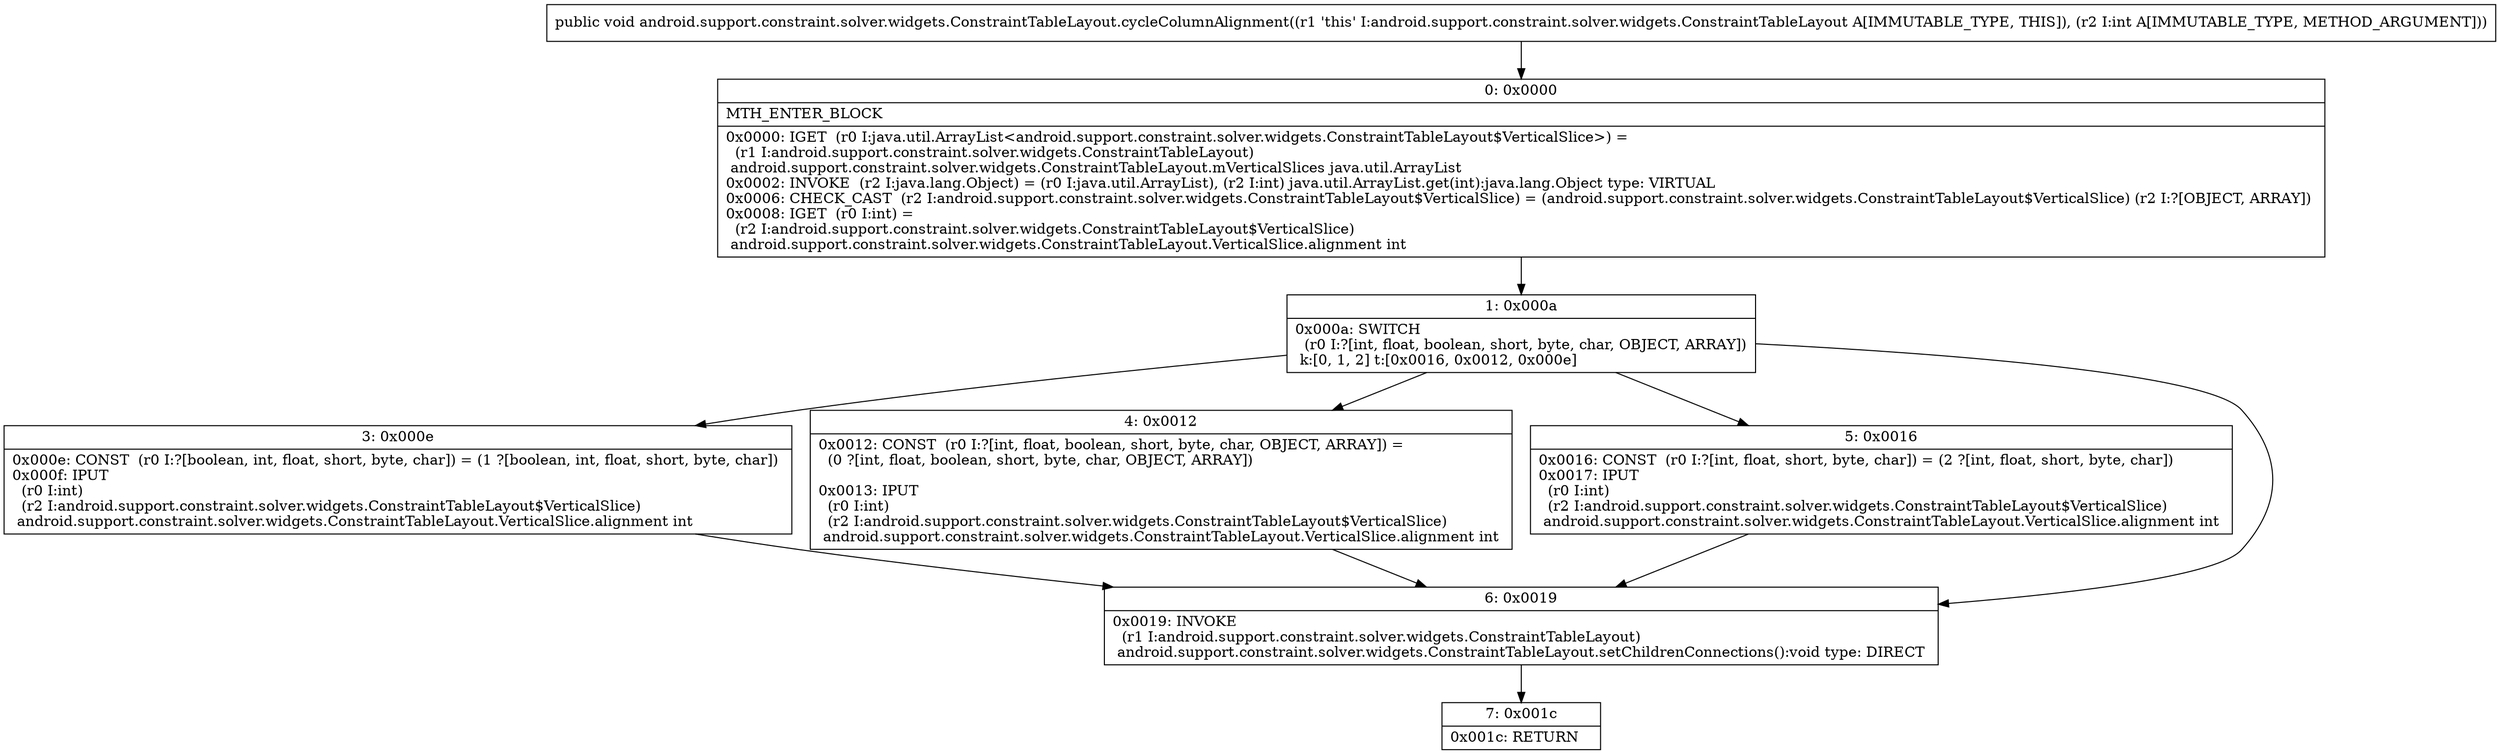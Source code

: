 digraph "CFG forandroid.support.constraint.solver.widgets.ConstraintTableLayout.cycleColumnAlignment(I)V" {
Node_0 [shape=record,label="{0\:\ 0x0000|MTH_ENTER_BLOCK\l|0x0000: IGET  (r0 I:java.util.ArrayList\<android.support.constraint.solver.widgets.ConstraintTableLayout$VerticalSlice\>) = \l  (r1 I:android.support.constraint.solver.widgets.ConstraintTableLayout)\l android.support.constraint.solver.widgets.ConstraintTableLayout.mVerticalSlices java.util.ArrayList \l0x0002: INVOKE  (r2 I:java.lang.Object) = (r0 I:java.util.ArrayList), (r2 I:int) java.util.ArrayList.get(int):java.lang.Object type: VIRTUAL \l0x0006: CHECK_CAST  (r2 I:android.support.constraint.solver.widgets.ConstraintTableLayout$VerticalSlice) = (android.support.constraint.solver.widgets.ConstraintTableLayout$VerticalSlice) (r2 I:?[OBJECT, ARRAY]) \l0x0008: IGET  (r0 I:int) = \l  (r2 I:android.support.constraint.solver.widgets.ConstraintTableLayout$VerticalSlice)\l android.support.constraint.solver.widgets.ConstraintTableLayout.VerticalSlice.alignment int \l}"];
Node_1 [shape=record,label="{1\:\ 0x000a|0x000a: SWITCH  \l  (r0 I:?[int, float, boolean, short, byte, char, OBJECT, ARRAY])\l k:[0, 1, 2] t:[0x0016, 0x0012, 0x000e] \l}"];
Node_3 [shape=record,label="{3\:\ 0x000e|0x000e: CONST  (r0 I:?[boolean, int, float, short, byte, char]) = (1 ?[boolean, int, float, short, byte, char]) \l0x000f: IPUT  \l  (r0 I:int)\l  (r2 I:android.support.constraint.solver.widgets.ConstraintTableLayout$VerticalSlice)\l android.support.constraint.solver.widgets.ConstraintTableLayout.VerticalSlice.alignment int \l}"];
Node_4 [shape=record,label="{4\:\ 0x0012|0x0012: CONST  (r0 I:?[int, float, boolean, short, byte, char, OBJECT, ARRAY]) = \l  (0 ?[int, float, boolean, short, byte, char, OBJECT, ARRAY])\l \l0x0013: IPUT  \l  (r0 I:int)\l  (r2 I:android.support.constraint.solver.widgets.ConstraintTableLayout$VerticalSlice)\l android.support.constraint.solver.widgets.ConstraintTableLayout.VerticalSlice.alignment int \l}"];
Node_5 [shape=record,label="{5\:\ 0x0016|0x0016: CONST  (r0 I:?[int, float, short, byte, char]) = (2 ?[int, float, short, byte, char]) \l0x0017: IPUT  \l  (r0 I:int)\l  (r2 I:android.support.constraint.solver.widgets.ConstraintTableLayout$VerticalSlice)\l android.support.constraint.solver.widgets.ConstraintTableLayout.VerticalSlice.alignment int \l}"];
Node_6 [shape=record,label="{6\:\ 0x0019|0x0019: INVOKE  \l  (r1 I:android.support.constraint.solver.widgets.ConstraintTableLayout)\l android.support.constraint.solver.widgets.ConstraintTableLayout.setChildrenConnections():void type: DIRECT \l}"];
Node_7 [shape=record,label="{7\:\ 0x001c|0x001c: RETURN   \l}"];
MethodNode[shape=record,label="{public void android.support.constraint.solver.widgets.ConstraintTableLayout.cycleColumnAlignment((r1 'this' I:android.support.constraint.solver.widgets.ConstraintTableLayout A[IMMUTABLE_TYPE, THIS]), (r2 I:int A[IMMUTABLE_TYPE, METHOD_ARGUMENT])) }"];
MethodNode -> Node_0;
Node_0 -> Node_1;
Node_1 -> Node_3;
Node_1 -> Node_4;
Node_1 -> Node_5;
Node_1 -> Node_6;
Node_3 -> Node_6;
Node_4 -> Node_6;
Node_5 -> Node_6;
Node_6 -> Node_7;
}

